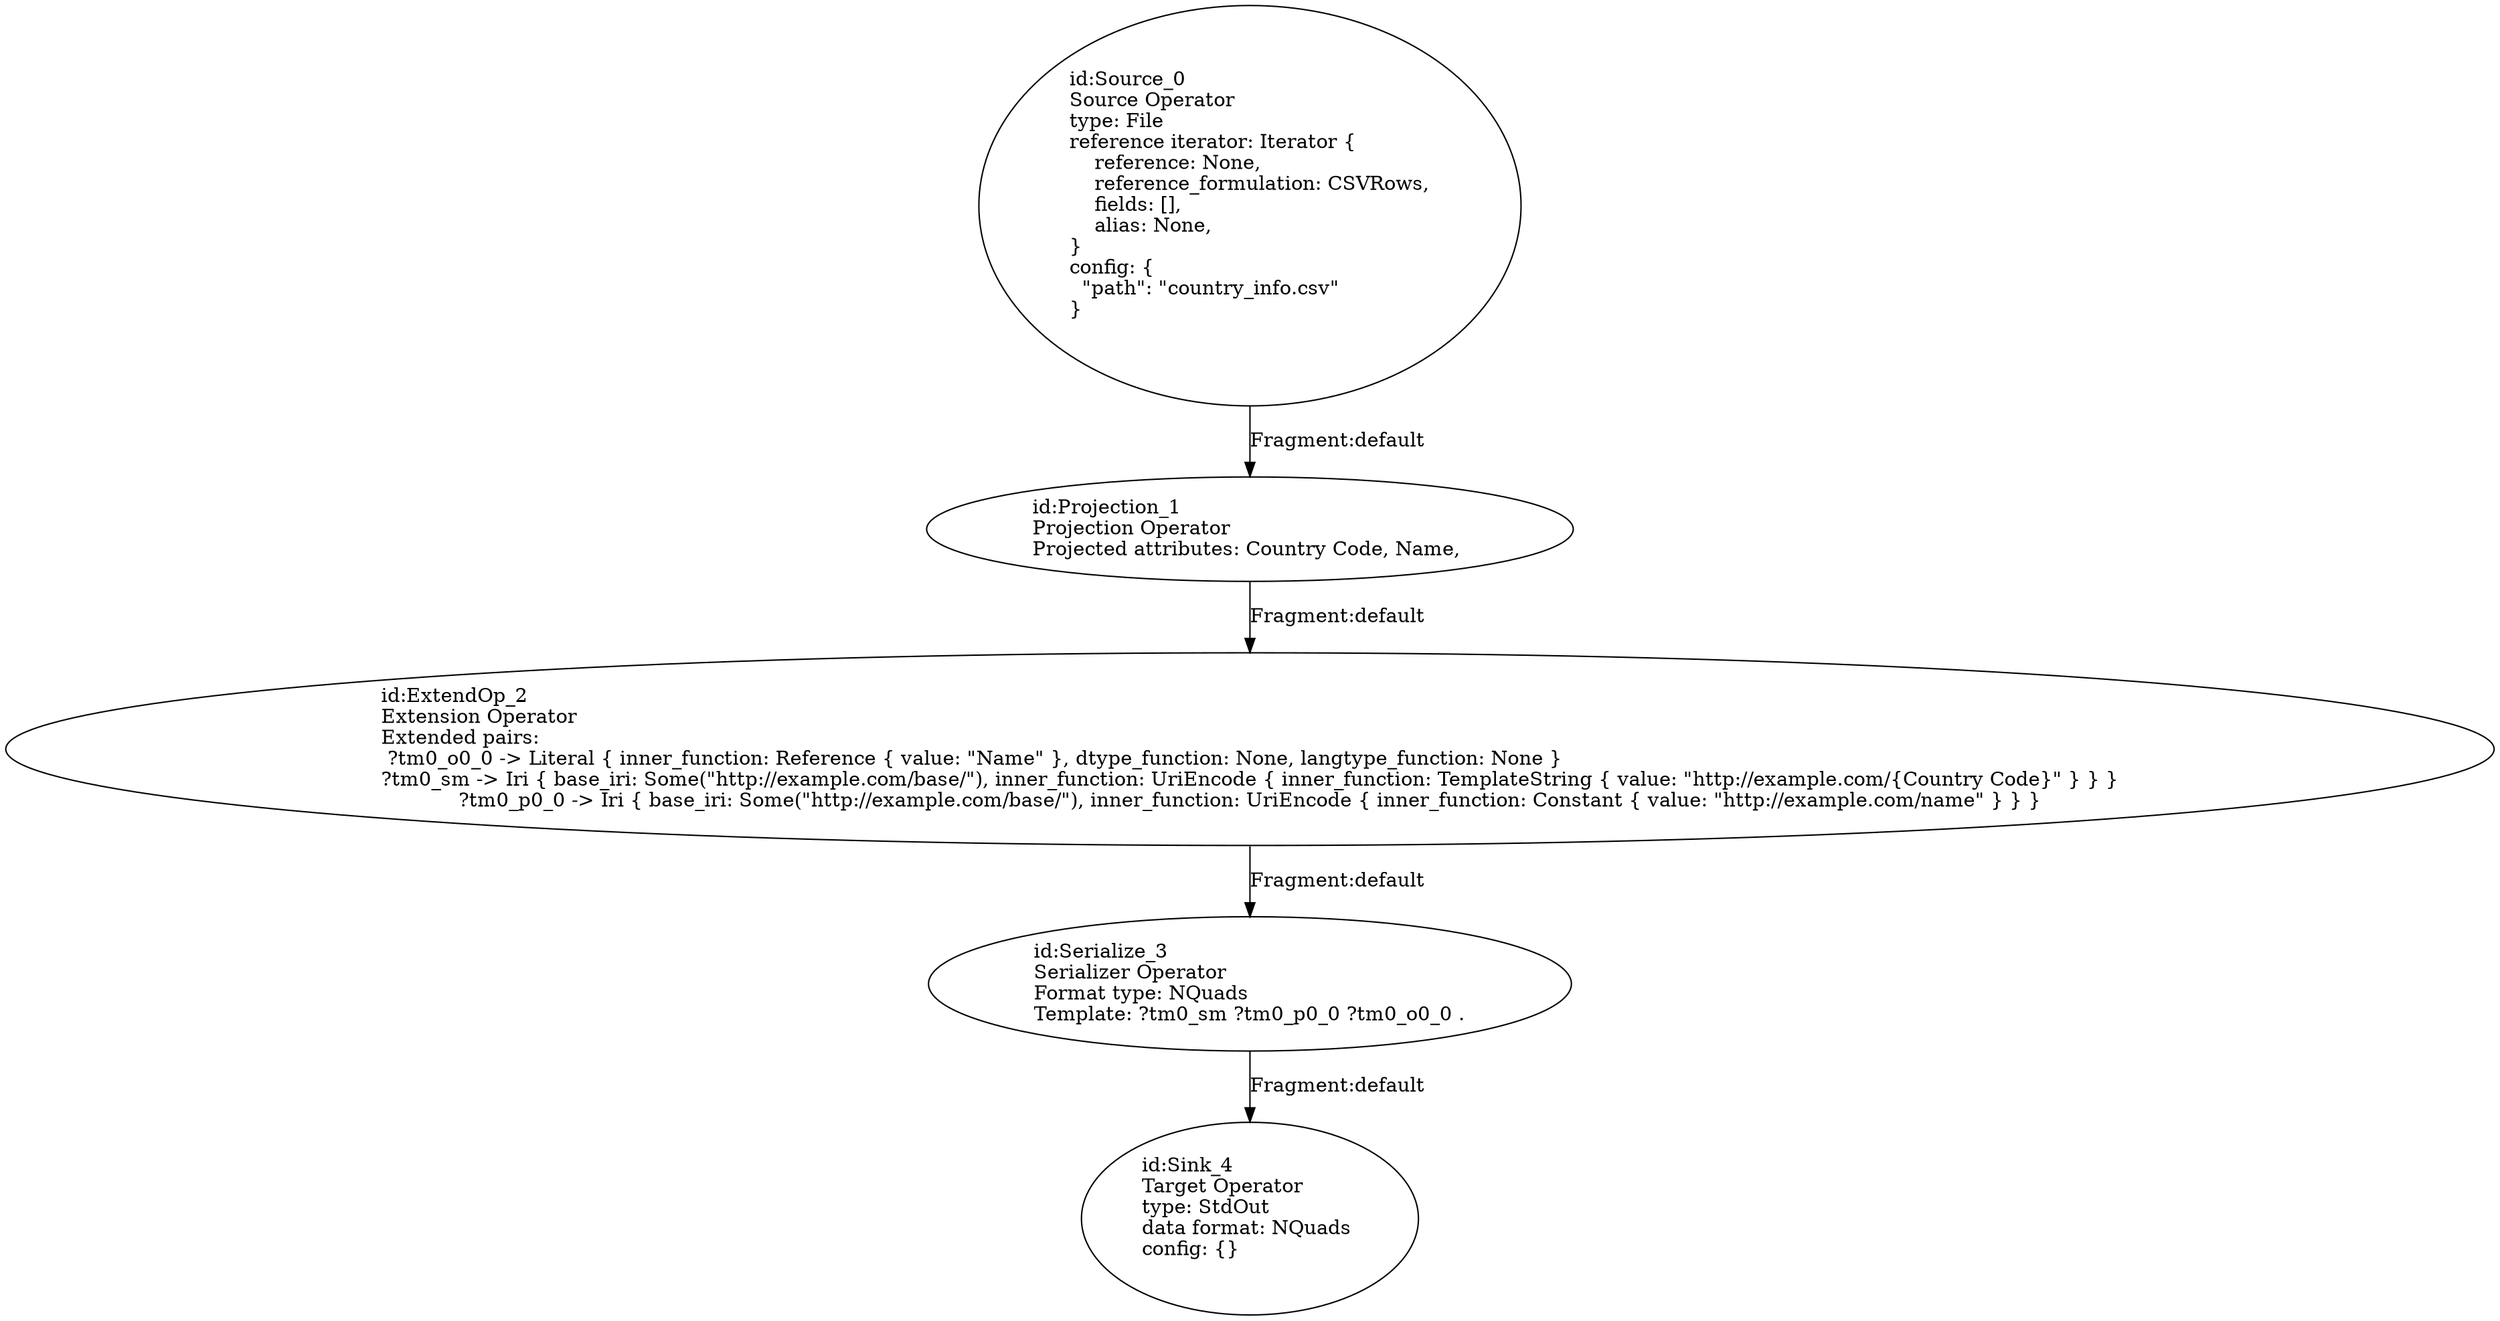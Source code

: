 digraph {
    0 [ label = "id:Source_0 \lSource Operator\ltype: File \lreference iterator: Iterator {\l    reference: None,\l    reference_formulation: CSVRows,\l    fields: [],\l    alias: None,\l} \lconfig: {\l  \"path\": \"country_info.csv\"\l}\l             " ]
    1 [ label = "id:Projection_1 \lProjection Operator\lProjected attributes: Country Code, Name, " ]
    2 [ label = "id:ExtendOp_2 \lExtension Operator\lExtended pairs: \l ?tm0_o0_0 -> Literal { inner_function: Reference { value: \"Name\" }, dtype_function: None, langtype_function: None }\l?tm0_sm -> Iri { base_iri: Some(\"http://example.com/base/\"), inner_function: UriEncode { inner_function: TemplateString { value: \"http://example.com/{Country Code}\" } } }\l?tm0_p0_0 -> Iri { base_iri: Some(\"http://example.com/base/\"), inner_function: UriEncode { inner_function: Constant { value: \"http://example.com/name\" } } }" ]
    3 [ label = "id:Serialize_3 \lSerializer Operator\lFormat type: NQuads\lTemplate: ?tm0_sm ?tm0_p0_0 ?tm0_o0_0 ." ]
    4 [ label = "id:Sink_4 \lTarget Operator\ltype: StdOut \ldata format: NQuads \lconfig: {}\l             " ]
    0 -> 1 [ label = "Fragment:default" ]
    1 -> 2 [ label = "Fragment:default" ]
    2 -> 3 [ label = "Fragment:default" ]
    3 -> 4 [ label = "Fragment:default" ]
}

